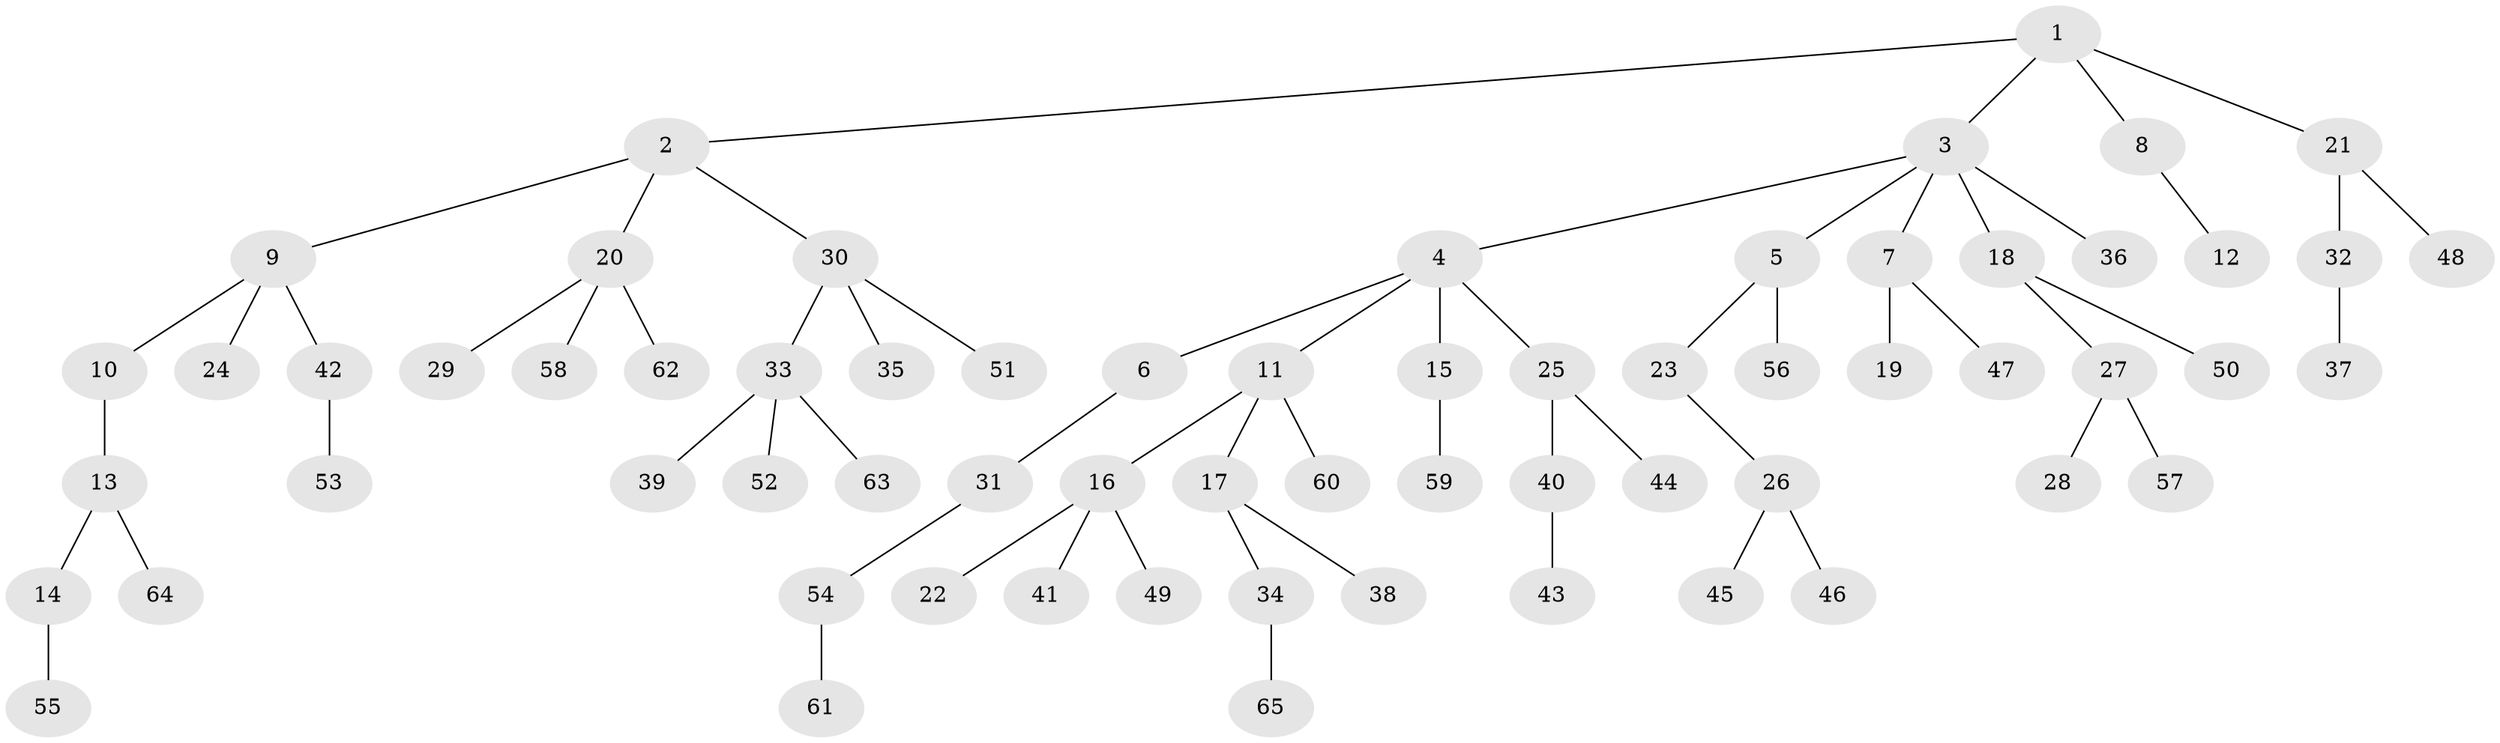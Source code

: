 // Generated by graph-tools (version 1.1) at 2025/26/03/09/25 03:26:28]
// undirected, 65 vertices, 64 edges
graph export_dot {
graph [start="1"]
  node [color=gray90,style=filled];
  1;
  2;
  3;
  4;
  5;
  6;
  7;
  8;
  9;
  10;
  11;
  12;
  13;
  14;
  15;
  16;
  17;
  18;
  19;
  20;
  21;
  22;
  23;
  24;
  25;
  26;
  27;
  28;
  29;
  30;
  31;
  32;
  33;
  34;
  35;
  36;
  37;
  38;
  39;
  40;
  41;
  42;
  43;
  44;
  45;
  46;
  47;
  48;
  49;
  50;
  51;
  52;
  53;
  54;
  55;
  56;
  57;
  58;
  59;
  60;
  61;
  62;
  63;
  64;
  65;
  1 -- 2;
  1 -- 3;
  1 -- 8;
  1 -- 21;
  2 -- 9;
  2 -- 20;
  2 -- 30;
  3 -- 4;
  3 -- 5;
  3 -- 7;
  3 -- 18;
  3 -- 36;
  4 -- 6;
  4 -- 11;
  4 -- 15;
  4 -- 25;
  5 -- 23;
  5 -- 56;
  6 -- 31;
  7 -- 19;
  7 -- 47;
  8 -- 12;
  9 -- 10;
  9 -- 24;
  9 -- 42;
  10 -- 13;
  11 -- 16;
  11 -- 17;
  11 -- 60;
  13 -- 14;
  13 -- 64;
  14 -- 55;
  15 -- 59;
  16 -- 22;
  16 -- 41;
  16 -- 49;
  17 -- 34;
  17 -- 38;
  18 -- 27;
  18 -- 50;
  20 -- 29;
  20 -- 58;
  20 -- 62;
  21 -- 32;
  21 -- 48;
  23 -- 26;
  25 -- 40;
  25 -- 44;
  26 -- 45;
  26 -- 46;
  27 -- 28;
  27 -- 57;
  30 -- 33;
  30 -- 35;
  30 -- 51;
  31 -- 54;
  32 -- 37;
  33 -- 39;
  33 -- 52;
  33 -- 63;
  34 -- 65;
  40 -- 43;
  42 -- 53;
  54 -- 61;
}
